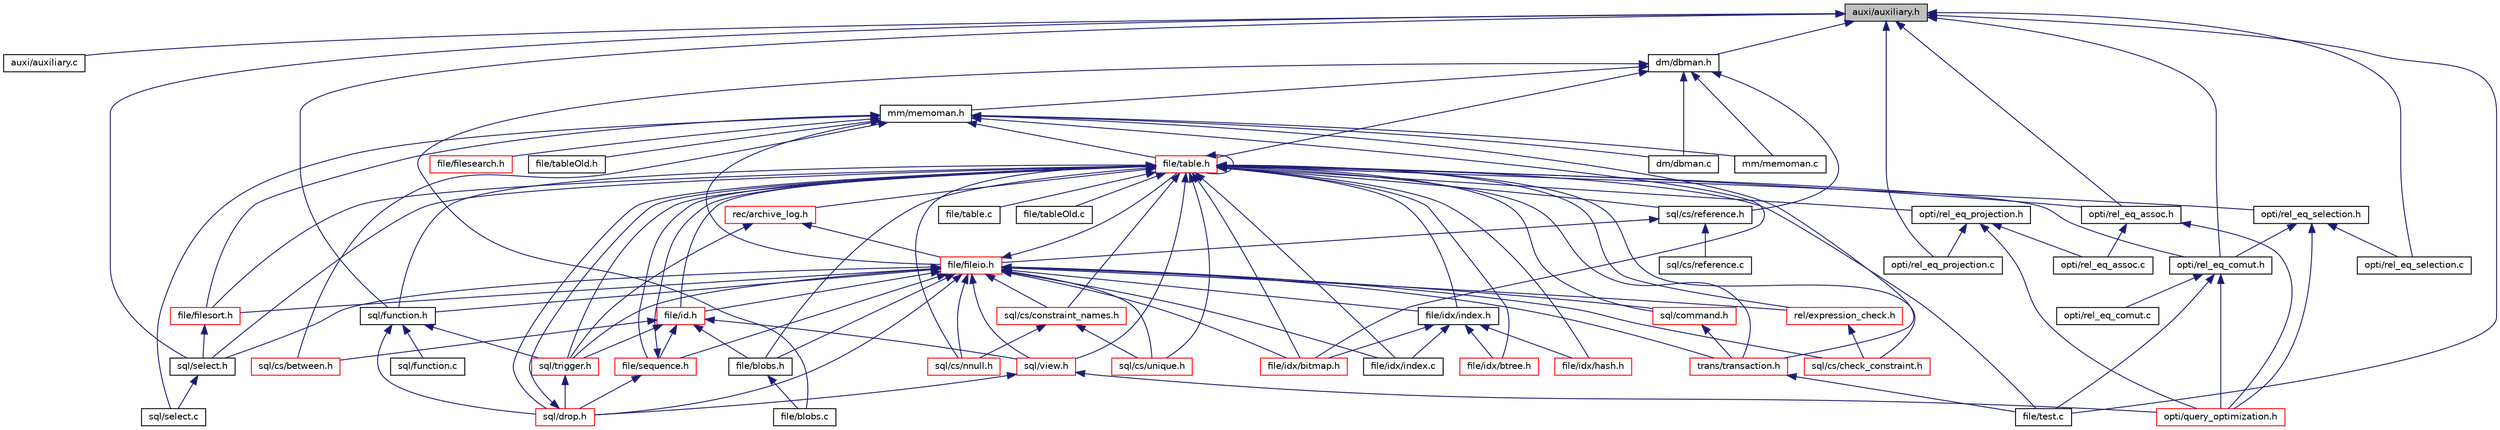 digraph "auxi/auxiliary.h"
{
 // LATEX_PDF_SIZE
  bgcolor="transparent";
  edge [fontname="Helvetica",fontsize="10",labelfontname="Helvetica",labelfontsize="10"];
  node [fontname="Helvetica",fontsize="10",shape=record];
  Node1 [label="auxi/auxiliary.h",height=0.2,width=0.4,color="black", fillcolor="grey75", style="filled", fontcolor="black",tooltip=" "];
  Node1 -> Node2 [dir="back",color="midnightblue",fontsize="10",style="solid",fontname="Helvetica"];
  Node2 [label="auxi/auxiliary.c",height=0.2,width=0.4,color="black",URL="$auxiliary_8c.html",tooltip=" "];
  Node1 -> Node3 [dir="back",color="midnightblue",fontsize="10",style="solid",fontname="Helvetica"];
  Node3 [label="dm/dbman.h",height=0.2,width=0.4,color="black",URL="$dbman_8h.html",tooltip=" "];
  Node3 -> Node4 [dir="back",color="midnightblue",fontsize="10",style="solid",fontname="Helvetica"];
  Node4 [label="dm/dbman.c",height=0.2,width=0.4,color="black",URL="$dbman_8c.html",tooltip=" "];
  Node3 -> Node5 [dir="back",color="midnightblue",fontsize="10",style="solid",fontname="Helvetica"];
  Node5 [label="mm/memoman.h",height=0.2,width=0.4,color="black",URL="$memoman_8h.html",tooltip=" "];
  Node5 -> Node4 [dir="back",color="midnightblue",fontsize="10",style="solid",fontname="Helvetica"];
  Node5 -> Node6 [dir="back",color="midnightblue",fontsize="10",style="solid",fontname="Helvetica"];
  Node6 [label="mm/memoman.c",height=0.2,width=0.4,color="black",URL="$memoman_8c.html",tooltip=" "];
  Node5 -> Node7 [dir="back",color="midnightblue",fontsize="10",style="solid",fontname="Helvetica"];
  Node7 [label="file/table.h",height=0.2,width=0.4,color="red",URL="$table_8h.html",tooltip=" "];
  Node7 -> Node8 [dir="back",color="midnightblue",fontsize="10",style="solid",fontname="Helvetica"];
  Node8 [label="file/blobs.h",height=0.2,width=0.4,color="black",URL="$blobs_8h.html",tooltip=" "];
  Node8 -> Node9 [dir="back",color="midnightblue",fontsize="10",style="solid",fontname="Helvetica"];
  Node9 [label="file/blobs.c",height=0.2,width=0.4,color="black",URL="$blobs_8c.html",tooltip=" "];
  Node7 -> Node10 [dir="back",color="midnightblue",fontsize="10",style="solid",fontname="Helvetica"];
  Node10 [label="sql/drop.h",height=0.2,width=0.4,color="red",URL="$drop_8h.html",tooltip=" "];
  Node10 -> Node7 [dir="back",color="midnightblue",fontsize="10",style="solid",fontname="Helvetica"];
  Node7 -> Node25 [dir="back",color="midnightblue",fontsize="10",style="solid",fontname="Helvetica"];
  Node25 [label="sql/cs/reference.h",height=0.2,width=0.4,color="black",URL="$reference_8h.html",tooltip=" "];
  Node25 -> Node26 [dir="back",color="midnightblue",fontsize="10",style="solid",fontname="Helvetica"];
  Node26 [label="file/fileio.h",height=0.2,width=0.4,color="red",URL="$fileio_8h.html",tooltip=" "];
  Node26 -> Node10 [dir="back",color="midnightblue",fontsize="10",style="solid",fontname="Helvetica"];
  Node26 -> Node8 [dir="back",color="midnightblue",fontsize="10",style="solid",fontname="Helvetica"];
  Node26 -> Node27 [dir="back",color="midnightblue",fontsize="10",style="solid",fontname="Helvetica"];
  Node27 [label="file/id.h",height=0.2,width=0.4,color="red",URL="$id_8h.html",tooltip=" "];
  Node27 -> Node8 [dir="back",color="midnightblue",fontsize="10",style="solid",fontname="Helvetica"];
  Node27 -> Node55 [dir="back",color="midnightblue",fontsize="10",style="solid",fontname="Helvetica"];
  Node55 [label="file/sequence.h",height=0.2,width=0.4,color="red",URL="$sequence_8h.html",tooltip=" "];
  Node55 -> Node7 [dir="back",color="midnightblue",fontsize="10",style="solid",fontname="Helvetica"];
  Node55 -> Node10 [dir="back",color="midnightblue",fontsize="10",style="solid",fontname="Helvetica"];
  Node27 -> Node57 [dir="back",color="midnightblue",fontsize="10",style="solid",fontname="Helvetica"];
  Node57 [label="sql/cs/between.h",height=0.2,width=0.4,color="red",URL="$between_8h.html",tooltip=" "];
  Node27 -> Node59 [dir="back",color="midnightblue",fontsize="10",style="solid",fontname="Helvetica"];
  Node59 [label="sql/view.h",height=0.2,width=0.4,color="red",URL="$view_8h.html",tooltip=" "];
  Node59 -> Node60 [dir="back",color="midnightblue",fontsize="10",style="solid",fontname="Helvetica"];
  Node60 [label="opti/query_optimization.h",height=0.2,width=0.4,color="red",URL="$query__optimization_8h.html",tooltip=" "];
  Node59 -> Node10 [dir="back",color="midnightblue",fontsize="10",style="solid",fontname="Helvetica"];
  Node27 -> Node44 [dir="back",color="midnightblue",fontsize="10",style="solid",fontname="Helvetica"];
  Node44 [label="sql/trigger.h",height=0.2,width=0.4,color="red",URL="$trigger_8h.html",tooltip=" "];
  Node44 -> Node10 [dir="back",color="midnightblue",fontsize="10",style="solid",fontname="Helvetica"];
  Node26 -> Node32 [dir="back",color="midnightblue",fontsize="10",style="solid",fontname="Helvetica"];
  Node32 [label="file/filesort.h",height=0.2,width=0.4,color="red",URL="$filesort_8h.html",tooltip=" "];
  Node32 -> Node34 [dir="back",color="midnightblue",fontsize="10",style="solid",fontname="Helvetica"];
  Node34 [label="sql/select.h",height=0.2,width=0.4,color="black",URL="$select_8h.html",tooltip=" "];
  Node34 -> Node35 [dir="back",color="midnightblue",fontsize="10",style="solid",fontname="Helvetica"];
  Node35 [label="sql/select.c",height=0.2,width=0.4,color="black",URL="$select_8c.html",tooltip=" "];
  Node26 -> Node55 [dir="back",color="midnightblue",fontsize="10",style="solid",fontname="Helvetica"];
  Node26 -> Node7 [dir="back",color="midnightblue",fontsize="10",style="solid",fontname="Helvetica"];
  Node26 -> Node39 [dir="back",color="midnightblue",fontsize="10",style="solid",fontname="Helvetica"];
  Node39 [label="sql/command.h",height=0.2,width=0.4,color="red",URL="$command_8h.html",tooltip=" "];
  Node39 -> Node40 [dir="back",color="midnightblue",fontsize="10",style="solid",fontname="Helvetica"];
  Node40 [label="trans/transaction.h",height=0.2,width=0.4,color="red",URL="$transaction_8h.html",tooltip=" "];
  Node40 -> Node37 [dir="back",color="midnightblue",fontsize="10",style="solid",fontname="Helvetica"];
  Node37 [label="file/test.c",height=0.2,width=0.4,color="black",URL="$file_2test_8c.html",tooltip=" "];
  Node26 -> Node66 [dir="back",color="midnightblue",fontsize="10",style="solid",fontname="Helvetica"];
  Node66 [label="rel/expression_check.h",height=0.2,width=0.4,color="red",URL="$expression__check_8h.html",tooltip=" "];
  Node66 -> Node67 [dir="back",color="midnightblue",fontsize="10",style="solid",fontname="Helvetica"];
  Node67 [label="sql/cs/check_constraint.h",height=0.2,width=0.4,color="red",URL="$check__constraint_8h.html",tooltip=" "];
  Node26 -> Node40 [dir="back",color="midnightblue",fontsize="10",style="solid",fontname="Helvetica"];
  Node26 -> Node46 [dir="back",color="midnightblue",fontsize="10",style="solid",fontname="Helvetica"];
  Node46 [label="file/idx/index.h",height=0.2,width=0.4,color="black",URL="$index_8h.html",tooltip=" "];
  Node46 -> Node47 [dir="back",color="midnightblue",fontsize="10",style="solid",fontname="Helvetica"];
  Node47 [label="file/idx/bitmap.h",height=0.2,width=0.4,color="red",URL="$bitmap_8h.html",tooltip=" "];
  Node46 -> Node49 [dir="back",color="midnightblue",fontsize="10",style="solid",fontname="Helvetica"];
  Node49 [label="file/idx/btree.h",height=0.2,width=0.4,color="red",URL="$btree_8h.html",tooltip=" "];
  Node46 -> Node51 [dir="back",color="midnightblue",fontsize="10",style="solid",fontname="Helvetica"];
  Node51 [label="file/idx/hash.h",height=0.2,width=0.4,color="red",URL="$hash_8h.html",tooltip=" "];
  Node46 -> Node53 [dir="back",color="midnightblue",fontsize="10",style="solid",fontname="Helvetica"];
  Node53 [label="file/idx/index.c",height=0.2,width=0.4,color="black",URL="$index_8c.html",tooltip=" "];
  Node26 -> Node47 [dir="back",color="midnightblue",fontsize="10",style="solid",fontname="Helvetica"];
  Node26 -> Node53 [dir="back",color="midnightblue",fontsize="10",style="solid",fontname="Helvetica"];
  Node26 -> Node67 [dir="back",color="midnightblue",fontsize="10",style="solid",fontname="Helvetica"];
  Node26 -> Node73 [dir="back",color="midnightblue",fontsize="10",style="solid",fontname="Helvetica"];
  Node73 [label="sql/cs/constraint_names.h",height=0.2,width=0.4,color="red",URL="$constraint__names_8h.html",tooltip=" "];
  Node73 -> Node75 [dir="back",color="midnightblue",fontsize="10",style="solid",fontname="Helvetica"];
  Node75 [label="sql/cs/nnull.h",height=0.2,width=0.4,color="red",URL="$nnull_8h.html",tooltip=" "];
  Node73 -> Node77 [dir="back",color="midnightblue",fontsize="10",style="solid",fontname="Helvetica"];
  Node77 [label="sql/cs/unique.h",height=0.2,width=0.4,color="red",URL="$unique_8h.html",tooltip=" "];
  Node26 -> Node75 [dir="back",color="midnightblue",fontsize="10",style="solid",fontname="Helvetica"];
  Node26 -> Node77 [dir="back",color="midnightblue",fontsize="10",style="solid",fontname="Helvetica"];
  Node26 -> Node59 [dir="back",color="midnightblue",fontsize="10",style="solid",fontname="Helvetica"];
  Node26 -> Node44 [dir="back",color="midnightblue",fontsize="10",style="solid",fontname="Helvetica"];
  Node26 -> Node81 [dir="back",color="midnightblue",fontsize="10",style="solid",fontname="Helvetica"];
  Node81 [label="sql/function.h",height=0.2,width=0.4,color="black",URL="$function_8h.html",tooltip=" "];
  Node81 -> Node44 [dir="back",color="midnightblue",fontsize="10",style="solid",fontname="Helvetica"];
  Node81 -> Node10 [dir="back",color="midnightblue",fontsize="10",style="solid",fontname="Helvetica"];
  Node81 -> Node82 [dir="back",color="midnightblue",fontsize="10",style="solid",fontname="Helvetica"];
  Node82 [label="sql/function.c",height=0.2,width=0.4,color="black",URL="$function_8c.html",tooltip=" "];
  Node26 -> Node34 [dir="back",color="midnightblue",fontsize="10",style="solid",fontname="Helvetica"];
  Node25 -> Node83 [dir="back",color="midnightblue",fontsize="10",style="solid",fontname="Helvetica"];
  Node83 [label="sql/cs/reference.c",height=0.2,width=0.4,color="black",URL="$reference_8c.html",tooltip=" "];
  Node7 -> Node27 [dir="back",color="midnightblue",fontsize="10",style="solid",fontname="Helvetica"];
  Node7 -> Node84 [dir="back",color="midnightblue",fontsize="10",style="solid",fontname="Helvetica"];
  Node84 [label="rec/archive_log.h",height=0.2,width=0.4,color="red",URL="$archive__log_8h.html",tooltip=" "];
  Node84 -> Node26 [dir="back",color="midnightblue",fontsize="10",style="solid",fontname="Helvetica"];
  Node84 -> Node44 [dir="back",color="midnightblue",fontsize="10",style="solid",fontname="Helvetica"];
  Node7 -> Node32 [dir="back",color="midnightblue",fontsize="10",style="solid",fontname="Helvetica"];
  Node7 -> Node55 [dir="back",color="midnightblue",fontsize="10",style="solid",fontname="Helvetica"];
  Node7 -> Node86 [dir="back",color="midnightblue",fontsize="10",style="solid",fontname="Helvetica"];
  Node86 [label="file/table.c",height=0.2,width=0.4,color="black",URL="$table_8c.html",tooltip=" "];
  Node7 -> Node7 [dir="back",color="midnightblue",fontsize="10",style="solid",fontname="Helvetica"];
  Node7 -> Node87 [dir="back",color="midnightblue",fontsize="10",style="solid",fontname="Helvetica"];
  Node87 [label="file/tableOld.c",height=0.2,width=0.4,color="black",URL="$tableOld_8c.html",tooltip=" "];
  Node7 -> Node39 [dir="back",color="midnightblue",fontsize="10",style="solid",fontname="Helvetica"];
  Node7 -> Node66 [dir="back",color="midnightblue",fontsize="10",style="solid",fontname="Helvetica"];
  Node7 -> Node40 [dir="back",color="midnightblue",fontsize="10",style="solid",fontname="Helvetica"];
  Node7 -> Node37 [dir="back",color="midnightblue",fontsize="10",style="solid",fontname="Helvetica"];
  Node7 -> Node88 [dir="back",color="midnightblue",fontsize="10",style="solid",fontname="Helvetica"];
  Node88 [label="opti/rel_eq_comut.h",height=0.2,width=0.4,color="black",URL="$rel__eq__comut_8h.html",tooltip=" "];
  Node88 -> Node37 [dir="back",color="midnightblue",fontsize="10",style="solid",fontname="Helvetica"];
  Node88 -> Node60 [dir="back",color="midnightblue",fontsize="10",style="solid",fontname="Helvetica"];
  Node88 -> Node89 [dir="back",color="midnightblue",fontsize="10",style="solid",fontname="Helvetica"];
  Node89 [label="opti/rel_eq_comut.c",height=0.2,width=0.4,color="black",URL="$rel__eq__comut_8c.html",tooltip=" "];
  Node7 -> Node90 [dir="back",color="midnightblue",fontsize="10",style="solid",fontname="Helvetica"];
  Node90 [label="opti/rel_eq_selection.h",height=0.2,width=0.4,color="black",URL="$rel__eq__selection_8h.html",tooltip=" "];
  Node90 -> Node88 [dir="back",color="midnightblue",fontsize="10",style="solid",fontname="Helvetica"];
  Node90 -> Node60 [dir="back",color="midnightblue",fontsize="10",style="solid",fontname="Helvetica"];
  Node90 -> Node91 [dir="back",color="midnightblue",fontsize="10",style="solid",fontname="Helvetica"];
  Node91 [label="opti/rel_eq_selection.c",height=0.2,width=0.4,color="black",URL="$rel__eq__selection_8c.html",tooltip=" "];
  Node7 -> Node46 [dir="back",color="midnightblue",fontsize="10",style="solid",fontname="Helvetica"];
  Node7 -> Node47 [dir="back",color="midnightblue",fontsize="10",style="solid",fontname="Helvetica"];
  Node7 -> Node49 [dir="back",color="midnightblue",fontsize="10",style="solid",fontname="Helvetica"];
  Node7 -> Node51 [dir="back",color="midnightblue",fontsize="10",style="solid",fontname="Helvetica"];
  Node7 -> Node53 [dir="back",color="midnightblue",fontsize="10",style="solid",fontname="Helvetica"];
  Node7 -> Node67 [dir="back",color="midnightblue",fontsize="10",style="solid",fontname="Helvetica"];
  Node7 -> Node73 [dir="back",color="midnightblue",fontsize="10",style="solid",fontname="Helvetica"];
  Node7 -> Node75 [dir="back",color="midnightblue",fontsize="10",style="solid",fontname="Helvetica"];
  Node7 -> Node77 [dir="back",color="midnightblue",fontsize="10",style="solid",fontname="Helvetica"];
  Node7 -> Node92 [dir="back",color="midnightblue",fontsize="10",style="solid",fontname="Helvetica"];
  Node92 [label="opti/rel_eq_assoc.h",height=0.2,width=0.4,color="black",URL="$rel__eq__assoc_8h.html",tooltip=" "];
  Node92 -> Node60 [dir="back",color="midnightblue",fontsize="10",style="solid",fontname="Helvetica"];
  Node92 -> Node93 [dir="back",color="midnightblue",fontsize="10",style="solid",fontname="Helvetica"];
  Node93 [label="opti/rel_eq_assoc.c",height=0.2,width=0.4,color="black",URL="$rel__eq__assoc_8c.html",tooltip=" "];
  Node7 -> Node94 [dir="back",color="midnightblue",fontsize="10",style="solid",fontname="Helvetica"];
  Node94 [label="opti/rel_eq_projection.h",height=0.2,width=0.4,color="black",URL="$rel__eq__projection_8h.html",tooltip=" "];
  Node94 -> Node60 [dir="back",color="midnightblue",fontsize="10",style="solid",fontname="Helvetica"];
  Node94 -> Node93 [dir="back",color="midnightblue",fontsize="10",style="solid",fontname="Helvetica"];
  Node94 -> Node95 [dir="back",color="midnightblue",fontsize="10",style="solid",fontname="Helvetica"];
  Node95 [label="opti/rel_eq_projection.c",height=0.2,width=0.4,color="black",URL="$rel__eq__projection_8c.html",tooltip=" "];
  Node7 -> Node59 [dir="back",color="midnightblue",fontsize="10",style="solid",fontname="Helvetica"];
  Node7 -> Node44 [dir="back",color="midnightblue",fontsize="10",style="solid",fontname="Helvetica"];
  Node7 -> Node81 [dir="back",color="midnightblue",fontsize="10",style="solid",fontname="Helvetica"];
  Node7 -> Node34 [dir="back",color="midnightblue",fontsize="10",style="solid",fontname="Helvetica"];
  Node5 -> Node26 [dir="back",color="midnightblue",fontsize="10",style="solid",fontname="Helvetica"];
  Node5 -> Node30 [dir="back",color="midnightblue",fontsize="10",style="solid",fontname="Helvetica"];
  Node30 [label="file/filesearch.h",height=0.2,width=0.4,color="red",URL="$filesearch_8h.html",tooltip=" "];
  Node5 -> Node32 [dir="back",color="midnightblue",fontsize="10",style="solid",fontname="Helvetica"];
  Node5 -> Node96 [dir="back",color="midnightblue",fontsize="10",style="solid",fontname="Helvetica"];
  Node96 [label="file/tableOld.h",height=0.2,width=0.4,color="black",URL="$tableOld_8h.html",tooltip=" "];
  Node5 -> Node40 [dir="back",color="midnightblue",fontsize="10",style="solid",fontname="Helvetica"];
  Node5 -> Node47 [dir="back",color="midnightblue",fontsize="10",style="solid",fontname="Helvetica"];
  Node5 -> Node57 [dir="back",color="midnightblue",fontsize="10",style="solid",fontname="Helvetica"];
  Node5 -> Node35 [dir="back",color="midnightblue",fontsize="10",style="solid",fontname="Helvetica"];
  Node3 -> Node6 [dir="back",color="midnightblue",fontsize="10",style="solid",fontname="Helvetica"];
  Node3 -> Node9 [dir="back",color="midnightblue",fontsize="10",style="solid",fontname="Helvetica"];
  Node3 -> Node25 [dir="back",color="midnightblue",fontsize="10",style="solid",fontname="Helvetica"];
  Node3 -> Node7 [dir="back",color="midnightblue",fontsize="10",style="solid",fontname="Helvetica"];
  Node1 -> Node37 [dir="back",color="midnightblue",fontsize="10",style="solid",fontname="Helvetica"];
  Node1 -> Node88 [dir="back",color="midnightblue",fontsize="10",style="solid",fontname="Helvetica"];
  Node1 -> Node92 [dir="back",color="midnightblue",fontsize="10",style="solid",fontname="Helvetica"];
  Node1 -> Node95 [dir="back",color="midnightblue",fontsize="10",style="solid",fontname="Helvetica"];
  Node1 -> Node91 [dir="back",color="midnightblue",fontsize="10",style="solid",fontname="Helvetica"];
  Node1 -> Node81 [dir="back",color="midnightblue",fontsize="10",style="solid",fontname="Helvetica"];
  Node1 -> Node34 [dir="back",color="midnightblue",fontsize="10",style="solid",fontname="Helvetica"];
}
